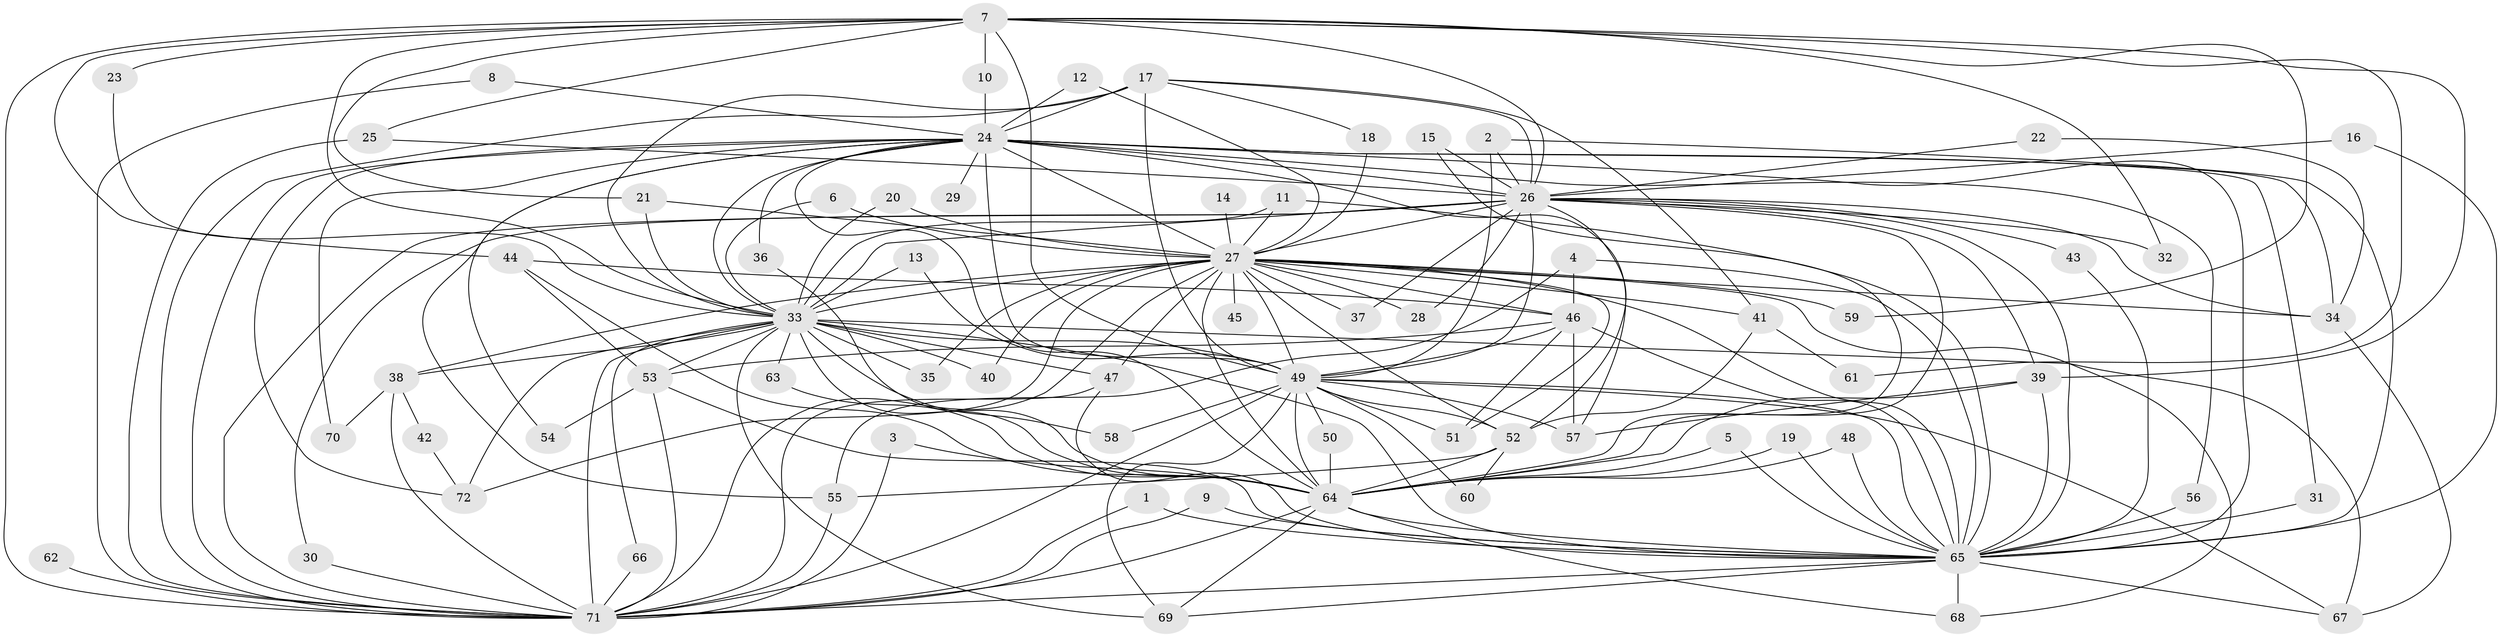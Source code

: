 // original degree distribution, {36: 0.007142857142857143, 26: 0.014285714285714285, 32: 0.007142857142857143, 33: 0.007142857142857143, 17: 0.007142857142857143, 25: 0.007142857142857143, 18: 0.007142857142857143, 23: 0.007142857142857143, 21: 0.007142857142857143, 4: 0.07857142857142857, 2: 0.5642857142857143, 7: 0.007142857142857143, 3: 0.2, 5: 0.05714285714285714, 8: 0.007142857142857143, 6: 0.014285714285714285}
// Generated by graph-tools (version 1.1) at 2025/49/03/09/25 03:49:44]
// undirected, 72 vertices, 186 edges
graph export_dot {
graph [start="1"]
  node [color=gray90,style=filled];
  1;
  2;
  3;
  4;
  5;
  6;
  7;
  8;
  9;
  10;
  11;
  12;
  13;
  14;
  15;
  16;
  17;
  18;
  19;
  20;
  21;
  22;
  23;
  24;
  25;
  26;
  27;
  28;
  29;
  30;
  31;
  32;
  33;
  34;
  35;
  36;
  37;
  38;
  39;
  40;
  41;
  42;
  43;
  44;
  45;
  46;
  47;
  48;
  49;
  50;
  51;
  52;
  53;
  54;
  55;
  56;
  57;
  58;
  59;
  60;
  61;
  62;
  63;
  64;
  65;
  66;
  67;
  68;
  69;
  70;
  71;
  72;
  1 -- 65 [weight=1.0];
  1 -- 71 [weight=1.0];
  2 -- 26 [weight=1.0];
  2 -- 49 [weight=1.0];
  2 -- 65 [weight=1.0];
  3 -- 64 [weight=1.0];
  3 -- 71 [weight=1.0];
  4 -- 46 [weight=1.0];
  4 -- 55 [weight=1.0];
  4 -- 65 [weight=1.0];
  5 -- 64 [weight=1.0];
  5 -- 65 [weight=1.0];
  6 -- 27 [weight=1.0];
  6 -- 33 [weight=1.0];
  7 -- 10 [weight=1.0];
  7 -- 21 [weight=1.0];
  7 -- 23 [weight=1.0];
  7 -- 25 [weight=1.0];
  7 -- 26 [weight=1.0];
  7 -- 32 [weight=1.0];
  7 -- 33 [weight=1.0];
  7 -- 39 [weight=1.0];
  7 -- 44 [weight=1.0];
  7 -- 49 [weight=1.0];
  7 -- 59 [weight=1.0];
  7 -- 61 [weight=1.0];
  7 -- 71 [weight=1.0];
  8 -- 24 [weight=1.0];
  8 -- 71 [weight=1.0];
  9 -- 65 [weight=1.0];
  9 -- 71 [weight=1.0];
  10 -- 24 [weight=1.0];
  11 -- 27 [weight=1.0];
  11 -- 33 [weight=1.0];
  11 -- 65 [weight=1.0];
  12 -- 24 [weight=1.0];
  12 -- 27 [weight=1.0];
  13 -- 33 [weight=1.0];
  13 -- 49 [weight=1.0];
  14 -- 27 [weight=2.0];
  15 -- 26 [weight=1.0];
  15 -- 64 [weight=1.0];
  16 -- 26 [weight=1.0];
  16 -- 65 [weight=1.0];
  17 -- 18 [weight=1.0];
  17 -- 24 [weight=1.0];
  17 -- 26 [weight=1.0];
  17 -- 33 [weight=1.0];
  17 -- 41 [weight=1.0];
  17 -- 49 [weight=1.0];
  17 -- 71 [weight=1.0];
  18 -- 27 [weight=1.0];
  19 -- 64 [weight=1.0];
  19 -- 65 [weight=1.0];
  20 -- 27 [weight=1.0];
  20 -- 33 [weight=1.0];
  21 -- 27 [weight=1.0];
  21 -- 33 [weight=1.0];
  22 -- 26 [weight=1.0];
  22 -- 34 [weight=1.0];
  23 -- 33 [weight=1.0];
  24 -- 26 [weight=3.0];
  24 -- 27 [weight=2.0];
  24 -- 29 [weight=1.0];
  24 -- 31 [weight=1.0];
  24 -- 33 [weight=1.0];
  24 -- 34 [weight=1.0];
  24 -- 36 [weight=1.0];
  24 -- 49 [weight=2.0];
  24 -- 54 [weight=1.0];
  24 -- 55 [weight=1.0];
  24 -- 56 [weight=1.0];
  24 -- 57 [weight=1.0];
  24 -- 64 [weight=1.0];
  24 -- 65 [weight=2.0];
  24 -- 70 [weight=1.0];
  24 -- 71 [weight=2.0];
  24 -- 72 [weight=1.0];
  25 -- 26 [weight=1.0];
  25 -- 71 [weight=1.0];
  26 -- 27 [weight=4.0];
  26 -- 28 [weight=1.0];
  26 -- 30 [weight=1.0];
  26 -- 32 [weight=1.0];
  26 -- 33 [weight=3.0];
  26 -- 34 [weight=1.0];
  26 -- 37 [weight=1.0];
  26 -- 39 [weight=1.0];
  26 -- 43 [weight=1.0];
  26 -- 49 [weight=2.0];
  26 -- 52 [weight=2.0];
  26 -- 64 [weight=2.0];
  26 -- 65 [weight=2.0];
  26 -- 71 [weight=2.0];
  27 -- 28 [weight=1.0];
  27 -- 33 [weight=2.0];
  27 -- 34 [weight=2.0];
  27 -- 35 [weight=2.0];
  27 -- 37 [weight=1.0];
  27 -- 38 [weight=3.0];
  27 -- 40 [weight=1.0];
  27 -- 41 [weight=1.0];
  27 -- 45 [weight=2.0];
  27 -- 46 [weight=1.0];
  27 -- 47 [weight=2.0];
  27 -- 49 [weight=2.0];
  27 -- 51 [weight=1.0];
  27 -- 52 [weight=1.0];
  27 -- 59 [weight=1.0];
  27 -- 64 [weight=3.0];
  27 -- 65 [weight=2.0];
  27 -- 68 [weight=1.0];
  27 -- 71 [weight=2.0];
  27 -- 72 [weight=1.0];
  30 -- 71 [weight=1.0];
  31 -- 65 [weight=1.0];
  33 -- 35 [weight=1.0];
  33 -- 38 [weight=1.0];
  33 -- 40 [weight=1.0];
  33 -- 47 [weight=1.0];
  33 -- 49 [weight=1.0];
  33 -- 53 [weight=1.0];
  33 -- 58 [weight=1.0];
  33 -- 63 [weight=2.0];
  33 -- 64 [weight=1.0];
  33 -- 65 [weight=1.0];
  33 -- 66 [weight=1.0];
  33 -- 67 [weight=1.0];
  33 -- 69 [weight=1.0];
  33 -- 71 [weight=2.0];
  33 -- 72 [weight=1.0];
  34 -- 67 [weight=1.0];
  36 -- 64 [weight=1.0];
  38 -- 42 [weight=1.0];
  38 -- 70 [weight=1.0];
  38 -- 71 [weight=1.0];
  39 -- 57 [weight=2.0];
  39 -- 64 [weight=1.0];
  39 -- 65 [weight=2.0];
  41 -- 52 [weight=1.0];
  41 -- 61 [weight=1.0];
  42 -- 72 [weight=1.0];
  43 -- 65 [weight=1.0];
  44 -- 46 [weight=1.0];
  44 -- 53 [weight=1.0];
  44 -- 64 [weight=1.0];
  46 -- 49 [weight=1.0];
  46 -- 51 [weight=1.0];
  46 -- 53 [weight=1.0];
  46 -- 57 [weight=1.0];
  46 -- 65 [weight=2.0];
  47 -- 65 [weight=1.0];
  47 -- 71 [weight=1.0];
  48 -- 64 [weight=1.0];
  48 -- 65 [weight=1.0];
  49 -- 50 [weight=1.0];
  49 -- 51 [weight=1.0];
  49 -- 52 [weight=1.0];
  49 -- 57 [weight=1.0];
  49 -- 58 [weight=1.0];
  49 -- 60 [weight=1.0];
  49 -- 64 [weight=1.0];
  49 -- 65 [weight=1.0];
  49 -- 67 [weight=1.0];
  49 -- 69 [weight=1.0];
  49 -- 71 [weight=1.0];
  50 -- 64 [weight=1.0];
  52 -- 55 [weight=1.0];
  52 -- 60 [weight=1.0];
  52 -- 64 [weight=1.0];
  53 -- 54 [weight=1.0];
  53 -- 65 [weight=1.0];
  53 -- 71 [weight=1.0];
  55 -- 71 [weight=1.0];
  56 -- 65 [weight=1.0];
  62 -- 71 [weight=1.0];
  63 -- 64 [weight=1.0];
  64 -- 65 [weight=2.0];
  64 -- 68 [weight=1.0];
  64 -- 69 [weight=1.0];
  64 -- 71 [weight=1.0];
  65 -- 67 [weight=1.0];
  65 -- 68 [weight=2.0];
  65 -- 69 [weight=1.0];
  65 -- 71 [weight=1.0];
  66 -- 71 [weight=1.0];
}
